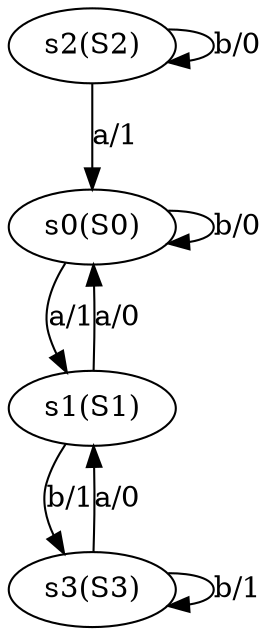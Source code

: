 digraph "generated 2" {
	s0 [label="s0(S0)"]
	s1 [label="s1(S1)"]
	s3 [label="s3(S3)"]
	s2 [label="s2(S2)"]
	s0 -> s1 [label="a/1"]
	s0 -> s0 [label="b/0"]
	s1 -> s0 [label="a/0"]
	s1 -> s3 [label="b/1"]
	s2 -> s0 [label="a/1"]
	s2 -> s2 [label="b/0"]
	s3 -> s1 [label="a/0"]
	s3 -> s3 [label="b/1"]
}
